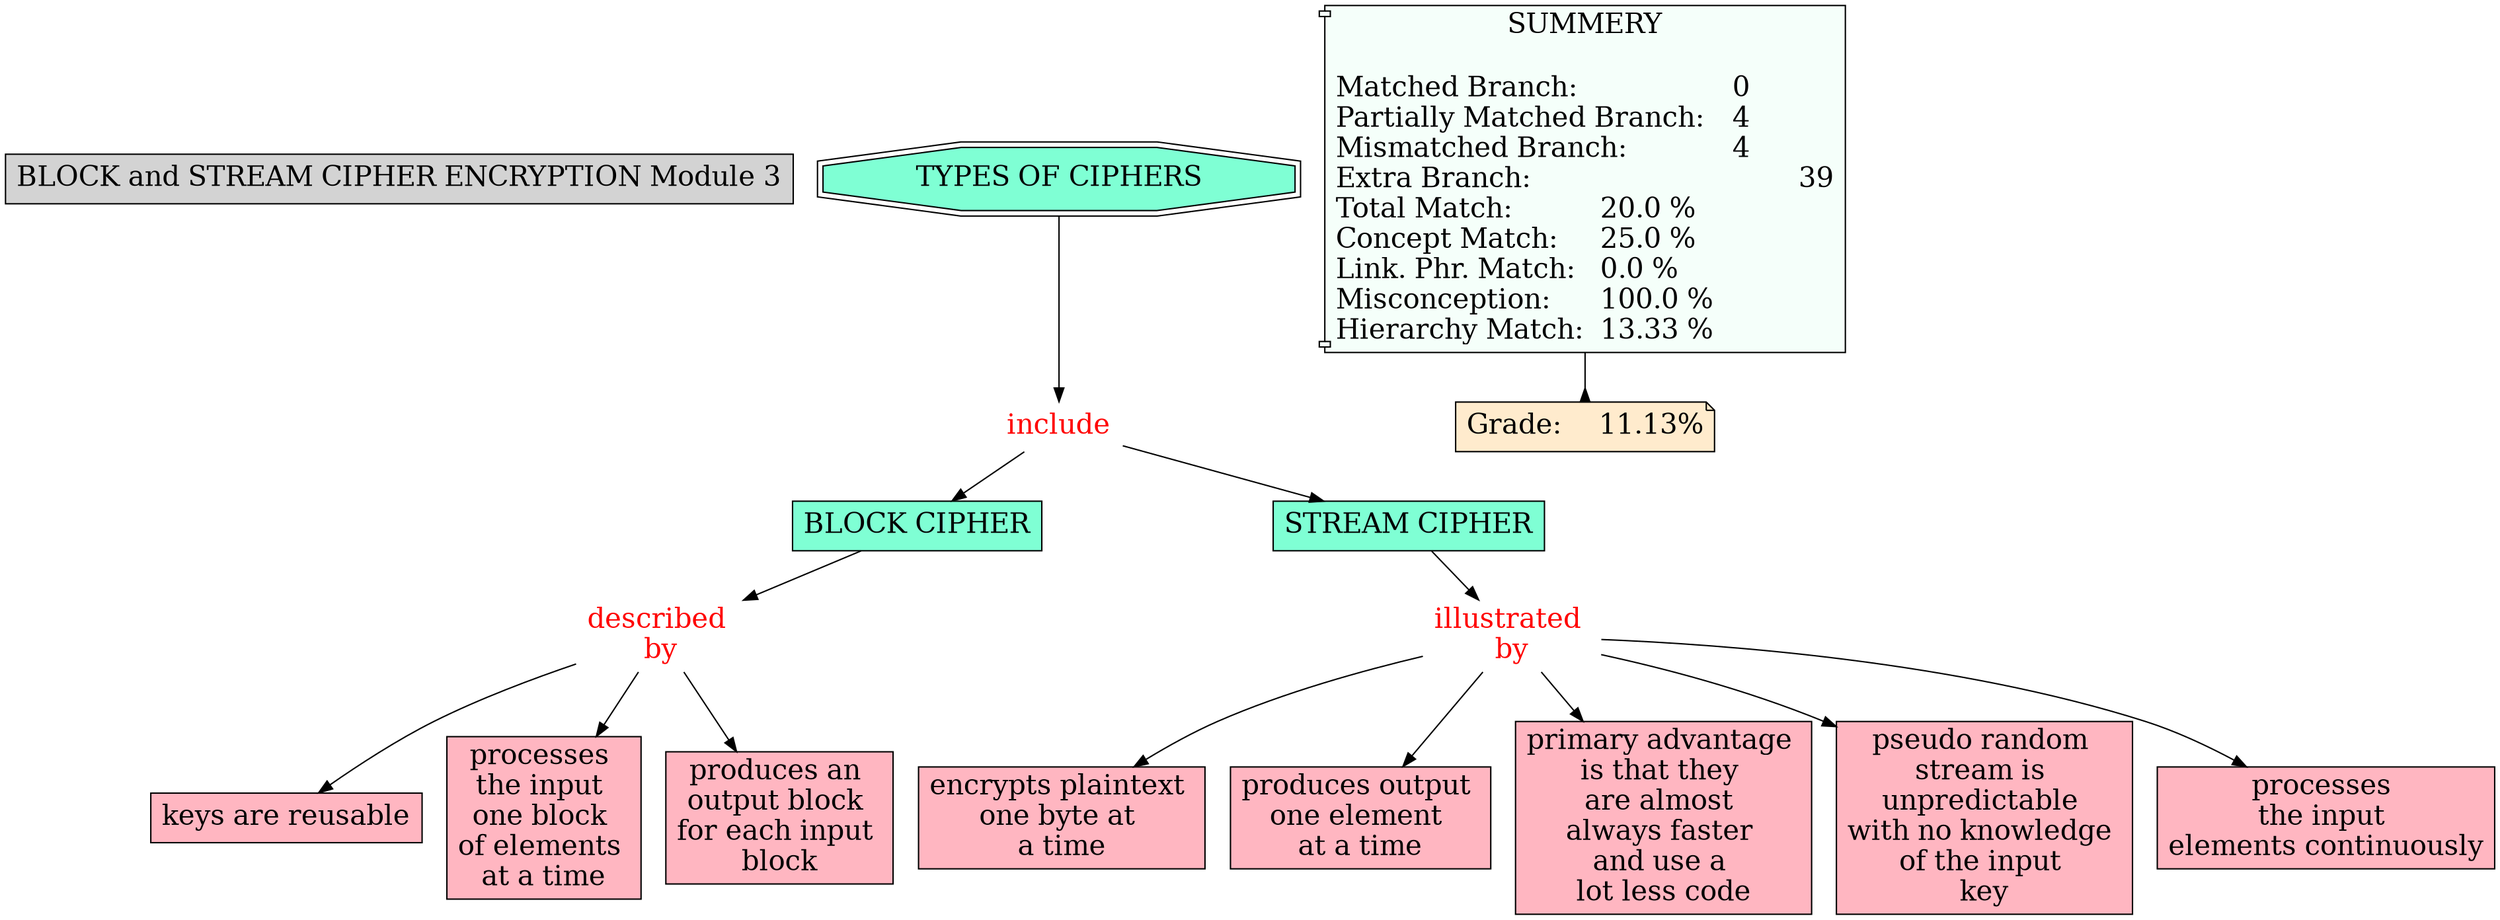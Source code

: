// The Round Table
digraph {
	"1S3Z9RL7N-ZBDMGP-NKT" [label="BLOCK and STREAM CIPHER ENCRYPTION Module 3" Gsplines=true fontsize=20 shape=rect style=filled]
	"1S46F4HLF-22D0QX7-H3N" [label="illustrated 
by" Gsplines=true fontcolor=red fontsize=20 shape=none]
	"1S46F3PDJ-21VR1BM-H1H" [label="encrypts plaintext 
one byte at 
a time" Gsplines=true fillcolor="#FFB6C1" fontsize=20 shape=rect style=filled]
	"1S46F4HLF-22D0QX7-H3N" -> "1S46F3PDJ-21VR1BM-H1H" [constraint=true]
	"1S46F4HLF-22D0QX7-H3N" [label="illustrated 
by" Gsplines=true fontcolor=red fontsize=20 shape=none]
	"1S46F3J3N-1LLW855-H17" [label="produces output 
one element 
at a time" Gsplines=true fillcolor="#FFB6C1" fontsize=20 shape=rect style=filled]
	"1S46F4HLF-22D0QX7-H3N" -> "1S46F3J3N-1LLW855-H17" [constraint=true]
	"1S46F6L5L-1HZXXS-H6S" [label=include Gsplines=true fontcolor=red fontsize=20 shape=none]
	"1S46DSR1M-24696JF-GS3" [label="BLOCK CIPHER
" Gsplines=true fillcolor=aquamarine fontsize=20 shape=rect style=filled]
	"1S46F6L5L-1HZXXS-H6S" -> "1S46DSR1M-24696JF-GS3" [constraint=true]
	"1S46DSR1M-24696JF-GS3" [label="BLOCK CIPHER
" Gsplines=true fillcolor=aquamarine fontsize=20 shape=rect style=filled]
	"1S46F3YR9-24G01PZ-H22" [label="described 
by" Gsplines=true fontcolor=red fontsize=20 shape=none]
	"1S46DSR1M-24696JF-GS3" -> "1S46F3YR9-24G01PZ-H22" [constraint=true]
	"1S46DSZJN-1QJV04B-GSM" [label="STREAM CIPHER
" Gsplines=true fillcolor=aquamarine fontsize=20 shape=rect style=filled]
	"1S46F4HLF-22D0QX7-H3N" [label="illustrated 
by" Gsplines=true fontcolor=red fontsize=20 shape=none]
	"1S46DSZJN-1QJV04B-GSM" -> "1S46F4HLF-22D0QX7-H3N" [constraint=true]
	"1S46F3YR9-24G01PZ-H22" [label="described 
by" Gsplines=true fontcolor=red fontsize=20 shape=none]
	"1S46F2Y1D-1QLPHC5-H0S" [label="keys are reusable
" Gsplines=true fillcolor="#FFB6C1" fontsize=20 shape=rect style=filled]
	"1S46F3YR9-24G01PZ-H22" -> "1S46F2Y1D-1QLPHC5-H0S" [constraint=true]
	"1S46F3YR9-24G01PZ-H22" [label="described 
by" Gsplines=true fontcolor=red fontsize=20 shape=none]
	"1S46DSWML-134FBJK-GSC" [label="processes 
the input 
one block 
of elements 
at a time" Gsplines=true fillcolor="#FFB6C1" fontsize=20 shape=rect style=filled]
	"1S46F3YR9-24G01PZ-H22" -> "1S46DSWML-134FBJK-GSC" [constraint=true]
	"1S46F3YR9-24G01PZ-H22" [label="described 
by" Gsplines=true fontcolor=red fontsize=20 shape=none]
	"1S46DSY01-23XSHCZ-GSH" [label="produces an 
output block 
for each input 
block" Gsplines=true fillcolor="#FFB6C1" fontsize=20 shape=rect style=filled]
	"1S46F3YR9-24G01PZ-H22" -> "1S46DSY01-23XSHCZ-GSH" [constraint=true]
	"1S46F6L5L-1HZXXS-H6S" [label=include Gsplines=true fontcolor=red fontsize=20 shape=none]
	"1S46DSZJN-1QJV04B-GSM" [label="STREAM CIPHER
" Gsplines=true fillcolor=aquamarine fontsize=20 shape=rect style=filled]
	"1S46F6L5L-1HZXXS-H6S" -> "1S46DSZJN-1QJV04B-GSM" [constraint=true]
	"1S46F4HLF-22D0QX7-H3N" [label="illustrated 
by" Gsplines=true fontcolor=red fontsize=20 shape=none]
	"1S46F3KN0-22VS5NJ-H1C" [label="primary advantage 
is that they 
are almost 
always faster 
and use a 
lot less code
" Gsplines=true fillcolor="#FFB6C1" fontsize=20 shape=rect style=filled]
	"1S46F4HLF-22D0QX7-H3N" -> "1S46F3KN0-22VS5NJ-H1C" [constraint=true]
	"1S46F4HLF-22D0QX7-H3N" [label="illustrated 
by" Gsplines=true fontcolor=red fontsize=20 shape=none]
	"1S46F3RZJ-1VSD2LW-H1M" [label="pseudo random 
stream is 
unpredictable 
with no knowledge 
of the input 
key" Gsplines=true fillcolor="#FFB6C1" fontsize=20 shape=rect style=filled]
	"1S46F4HLF-22D0QX7-H3N" -> "1S46F3RZJ-1VSD2LW-H1M" [constraint=true]
	"1S46F3V74-1FXVC02-H1R" [label="TYPES OF CIPHERS
" Gsplines=true fillcolor=aquamarine fontsize=20 shape=doubleoctagon style=filled]
	"1S46F6L5L-1HZXXS-H6S" [label=include Gsplines=true fontcolor=red fontsize=20 shape=none]
	"1S46F3V74-1FXVC02-H1R" -> "1S46F6L5L-1HZXXS-H6S" [constraint=true]
	"1S46F4HLF-22D0QX7-H3N" [label="illustrated 
by" Gsplines=true fontcolor=red fontsize=20 shape=none]
	"1S46F3GHV-1Z9KL08-H13" [label="processes 
the input 
elements continuously
" Gsplines=true fillcolor="#FFB6C1" fontsize=20 shape=rect style=filled]
	"1S46F4HLF-22D0QX7-H3N" -> "1S46F3GHV-1Z9KL08-H13" [constraint=true]
	Stat [label="SUMMERY

Matched Branch:			0\lPartially Matched Branch:	4\lMismatched Branch:		4\lExtra Branch:				39\lTotal Match:		20.0 %\lConcept Match:	25.0 %\lLink. Phr. Match:	0.0 %\lMisconception:	100.0 %\lHierarchy Match:	13.33 %\l" Gsplines=true fillcolor="#F5FFFA" fontsize=20 shape=component style=filled]
	Grade [label="Grade:	11.13%" Gsplines=true fillcolor="#FFEBCD" fontsize=20 shape=note style=filled]
	Stat -> Grade [arrowhead=inv color=black constraint=true]
}
